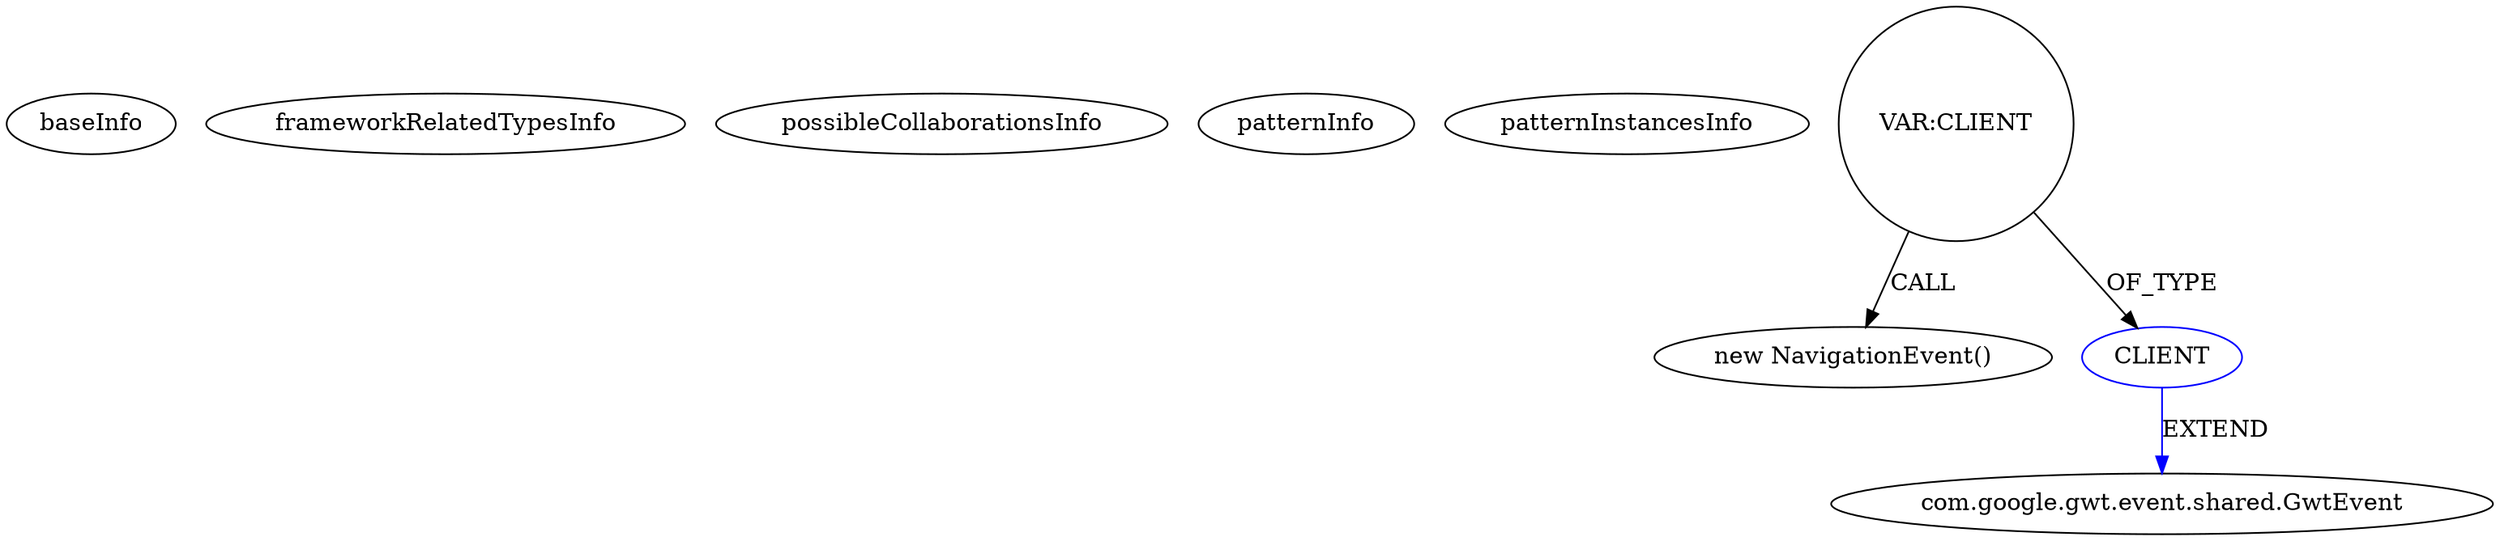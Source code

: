 digraph {
baseInfo[graphId=1982,category="pattern",isAnonymous=false,possibleRelation=false]
frameworkRelatedTypesInfo[]
possibleCollaborationsInfo[]
patternInfo[frequency=2.0,patternRootClient=null]
patternInstancesInfo[0="wuiidl-webservice~/wuiidl-webservice/webservice-master/tourGuide/src/webServices/tourGuide/presentation/client/presenters/LoginPresenter.java~void onClick(com.google.gwt.event.dom.client.ClickEvent)~4683",1="wuiidl-webservice~/wuiidl-webservice/webservice-master/tourGuide/src/webServices/tourGuide/presentation/client/presenters/LoginPresenter.java~LoginPresenter~4682"]
6[label="new NavigationEvent()",vertexType="CONSTRUCTOR_CALL",isFrameworkType=false]
7[label="VAR:CLIENT",vertexType="VARIABLE_EXPRESION",isFrameworkType=false,shape=circle]
8[label="CLIENT",vertexType="REFERENCE_CLIENT_CLASS_DECLARATION",isFrameworkType=false,color=blue]
9[label="com.google.gwt.event.shared.GwtEvent",vertexType="FRAMEWORK_CLASS_TYPE",isFrameworkType=false]
8->9[label="EXTEND",color=blue]
7->8[label="OF_TYPE"]
7->6[label="CALL"]
}
